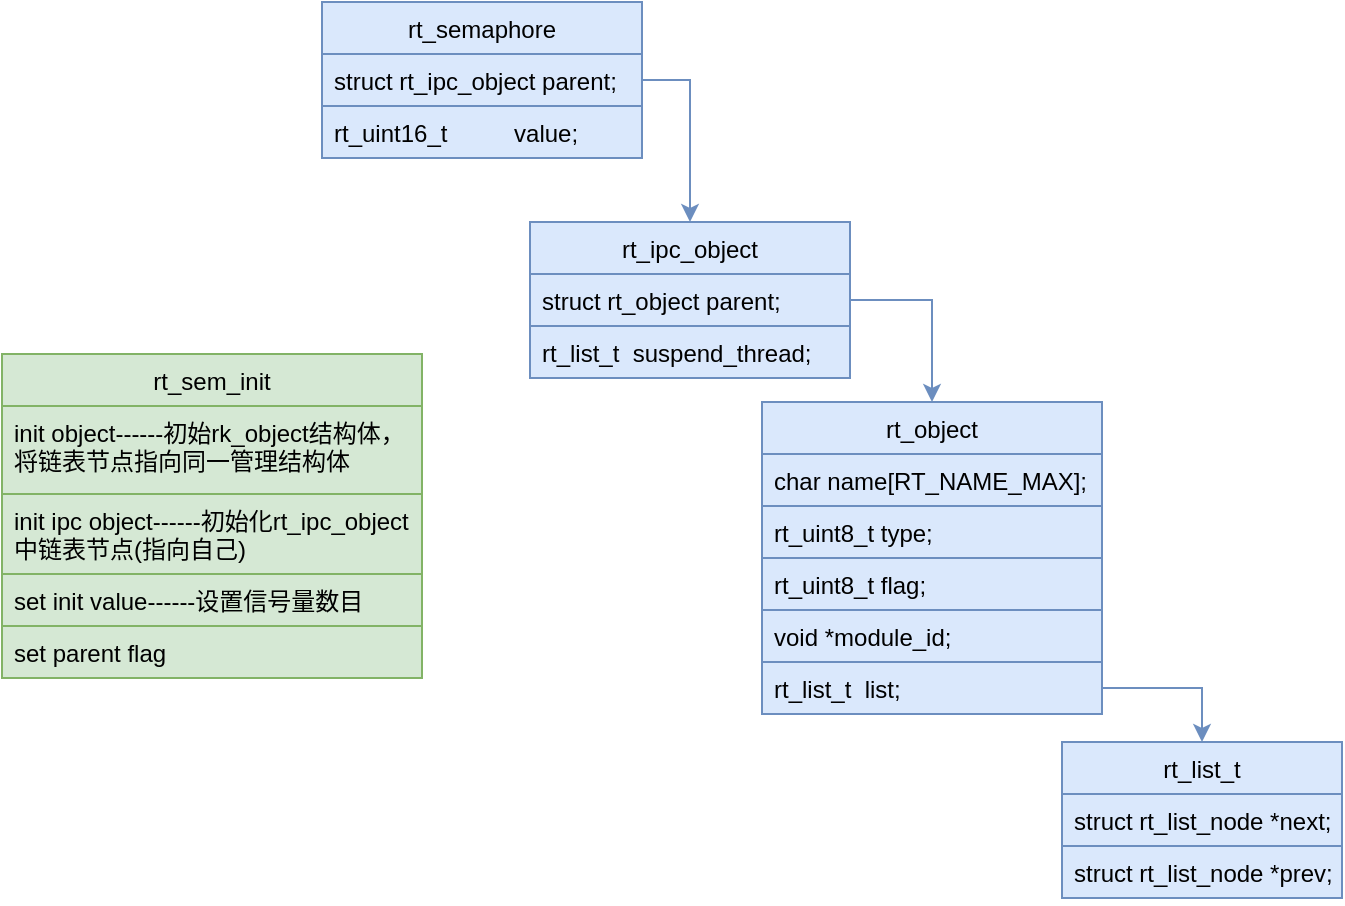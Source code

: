 <mxfile version="15.2.7" type="device"><diagram id="YsnMJl100tNlheSgixNQ" name="第 1 页"><mxGraphModel dx="813" dy="470" grid="1" gridSize="10" guides="1" tooltips="1" connect="1" arrows="1" fold="1" page="1" pageScale="1" pageWidth="827" pageHeight="1169" math="0" shadow="0"><root><mxCell id="0"/><mxCell id="1" parent="0"/><mxCell id="usLynWybRh8DYCc1RJtk-1" value="rt_semaphore" style="swimlane;fontStyle=0;childLayout=stackLayout;horizontal=1;startSize=26;fillColor=#dae8fc;horizontalStack=0;resizeParent=1;resizeParentMax=0;resizeLast=0;collapsible=1;marginBottom=0;strokeColor=#6c8ebf;" vertex="1" parent="1"><mxGeometry x="230" y="240" width="160" height="78" as="geometry"/></mxCell><mxCell id="usLynWybRh8DYCc1RJtk-2" value="struct rt_ipc_object parent;" style="text;strokeColor=#6c8ebf;fillColor=#dae8fc;align=left;verticalAlign=top;spacingLeft=4;spacingRight=4;overflow=hidden;rotatable=0;points=[[0,0.5],[1,0.5]];portConstraint=eastwest;" vertex="1" parent="usLynWybRh8DYCc1RJtk-1"><mxGeometry y="26" width="160" height="26" as="geometry"/></mxCell><mxCell id="usLynWybRh8DYCc1RJtk-3" value="rt_uint16_t          value;" style="text;strokeColor=#6c8ebf;fillColor=#dae8fc;align=left;verticalAlign=top;spacingLeft=4;spacingRight=4;overflow=hidden;rotatable=0;points=[[0,0.5],[1,0.5]];portConstraint=eastwest;" vertex="1" parent="usLynWybRh8DYCc1RJtk-1"><mxGeometry y="52" width="160" height="26" as="geometry"/></mxCell><mxCell id="usLynWybRh8DYCc1RJtk-22" style="edgeStyle=orthogonalEdgeStyle;rounded=0;orthogonalLoop=1;jettySize=auto;html=1;exitX=1;exitY=0.5;exitDx=0;exitDy=0;entryX=0.5;entryY=0;entryDx=0;entryDy=0;fillColor=#dae8fc;strokeColor=#6c8ebf;" edge="1" parent="1" source="usLynWybRh8DYCc1RJtk-5" target="usLynWybRh8DYCc1RJtk-11"><mxGeometry relative="1" as="geometry"/></mxCell><mxCell id="usLynWybRh8DYCc1RJtk-5" value="rt_ipc_object" style="swimlane;fontStyle=0;childLayout=stackLayout;horizontal=1;startSize=26;fillColor=#dae8fc;horizontalStack=0;resizeParent=1;resizeParentMax=0;resizeLast=0;collapsible=1;marginBottom=0;strokeColor=#6c8ebf;" vertex="1" parent="1"><mxGeometry x="334" y="350" width="160" height="78" as="geometry"/></mxCell><mxCell id="usLynWybRh8DYCc1RJtk-6" value="struct rt_object parent;" style="text;strokeColor=#6c8ebf;fillColor=#dae8fc;align=left;verticalAlign=top;spacingLeft=4;spacingRight=4;overflow=hidden;rotatable=0;points=[[0,0.5],[1,0.5]];portConstraint=eastwest;" vertex="1" parent="usLynWybRh8DYCc1RJtk-5"><mxGeometry y="26" width="160" height="26" as="geometry"/></mxCell><mxCell id="usLynWybRh8DYCc1RJtk-7" value="rt_list_t  suspend_thread;" style="text;strokeColor=#6c8ebf;fillColor=#dae8fc;align=left;verticalAlign=top;spacingLeft=4;spacingRight=4;overflow=hidden;rotatable=0;points=[[0,0.5],[1,0.5]];portConstraint=eastwest;" vertex="1" parent="usLynWybRh8DYCc1RJtk-5"><mxGeometry y="52" width="160" height="26" as="geometry"/></mxCell><mxCell id="usLynWybRh8DYCc1RJtk-10" style="edgeStyle=orthogonalEdgeStyle;rounded=0;orthogonalLoop=1;jettySize=auto;html=1;exitX=1;exitY=0.5;exitDx=0;exitDy=0;entryX=0.5;entryY=0;entryDx=0;entryDy=0;fillColor=#dae8fc;strokeColor=#6c8ebf;" edge="1" parent="1" source="usLynWybRh8DYCc1RJtk-2" target="usLynWybRh8DYCc1RJtk-5"><mxGeometry relative="1" as="geometry"/></mxCell><mxCell id="usLynWybRh8DYCc1RJtk-11" value="rt_object" style="swimlane;fontStyle=0;childLayout=stackLayout;horizontal=1;startSize=26;fillColor=#dae8fc;horizontalStack=0;resizeParent=1;resizeParentMax=0;resizeLast=0;collapsible=1;marginBottom=0;strokeColor=#6c8ebf;" vertex="1" parent="1"><mxGeometry x="450" y="440" width="170" height="156" as="geometry"/></mxCell><mxCell id="usLynWybRh8DYCc1RJtk-12" value="char name[RT_NAME_MAX];" style="text;strokeColor=#6c8ebf;fillColor=#dae8fc;align=left;verticalAlign=top;spacingLeft=4;spacingRight=4;overflow=hidden;rotatable=0;points=[[0,0.5],[1,0.5]];portConstraint=eastwest;" vertex="1" parent="usLynWybRh8DYCc1RJtk-11"><mxGeometry y="26" width="170" height="26" as="geometry"/></mxCell><mxCell id="usLynWybRh8DYCc1RJtk-13" value="rt_uint8_t type;" style="text;strokeColor=#6c8ebf;fillColor=#dae8fc;align=left;verticalAlign=top;spacingLeft=4;spacingRight=4;overflow=hidden;rotatable=0;points=[[0,0.5],[1,0.5]];portConstraint=eastwest;" vertex="1" parent="usLynWybRh8DYCc1RJtk-11"><mxGeometry y="52" width="170" height="26" as="geometry"/></mxCell><mxCell id="usLynWybRh8DYCc1RJtk-14" value="rt_uint8_t flag;" style="text;strokeColor=#6c8ebf;fillColor=#dae8fc;align=left;verticalAlign=top;spacingLeft=4;spacingRight=4;overflow=hidden;rotatable=0;points=[[0,0.5],[1,0.5]];portConstraint=eastwest;" vertex="1" parent="usLynWybRh8DYCc1RJtk-11"><mxGeometry y="78" width="170" height="26" as="geometry"/></mxCell><mxCell id="usLynWybRh8DYCc1RJtk-16" value="void *module_id;" style="text;strokeColor=#6c8ebf;fillColor=#dae8fc;align=left;verticalAlign=top;spacingLeft=4;spacingRight=4;overflow=hidden;rotatable=0;points=[[0,0.5],[1,0.5]];portConstraint=eastwest;" vertex="1" parent="usLynWybRh8DYCc1RJtk-11"><mxGeometry y="104" width="170" height="26" as="geometry"/></mxCell><mxCell id="usLynWybRh8DYCc1RJtk-15" value="rt_list_t  list;" style="text;strokeColor=#6c8ebf;fillColor=#dae8fc;align=left;verticalAlign=top;spacingLeft=4;spacingRight=4;overflow=hidden;rotatable=0;points=[[0,0.5],[1,0.5]];portConstraint=eastwest;" vertex="1" parent="usLynWybRh8DYCc1RJtk-11"><mxGeometry y="130" width="170" height="26" as="geometry"/></mxCell><mxCell id="usLynWybRh8DYCc1RJtk-17" value="rt_list_t" style="swimlane;fontStyle=0;childLayout=stackLayout;horizontal=1;startSize=26;fillColor=#dae8fc;horizontalStack=0;resizeParent=1;resizeParentMax=0;resizeLast=0;collapsible=1;marginBottom=0;strokeColor=#6c8ebf;" vertex="1" parent="1"><mxGeometry x="600" y="610" width="140" height="78" as="geometry"/></mxCell><mxCell id="usLynWybRh8DYCc1RJtk-18" value="struct rt_list_node *next;" style="text;strokeColor=#6c8ebf;fillColor=#dae8fc;align=left;verticalAlign=top;spacingLeft=4;spacingRight=4;overflow=hidden;rotatable=0;points=[[0,0.5],[1,0.5]];portConstraint=eastwest;" vertex="1" parent="usLynWybRh8DYCc1RJtk-17"><mxGeometry y="26" width="140" height="26" as="geometry"/></mxCell><mxCell id="usLynWybRh8DYCc1RJtk-19" value="struct rt_list_node *prev;" style="text;strokeColor=#6c8ebf;fillColor=#dae8fc;align=left;verticalAlign=top;spacingLeft=4;spacingRight=4;overflow=hidden;rotatable=0;points=[[0,0.5],[1,0.5]];portConstraint=eastwest;" vertex="1" parent="usLynWybRh8DYCc1RJtk-17"><mxGeometry y="52" width="140" height="26" as="geometry"/></mxCell><mxCell id="usLynWybRh8DYCc1RJtk-21" style="edgeStyle=orthogonalEdgeStyle;rounded=0;orthogonalLoop=1;jettySize=auto;html=1;exitX=1;exitY=0.5;exitDx=0;exitDy=0;entryX=0.5;entryY=0;entryDx=0;entryDy=0;fillColor=#dae8fc;strokeColor=#6c8ebf;" edge="1" parent="1" source="usLynWybRh8DYCc1RJtk-15" target="usLynWybRh8DYCc1RJtk-17"><mxGeometry relative="1" as="geometry"/></mxCell><mxCell id="usLynWybRh8DYCc1RJtk-30" value="rt_sem_init" style="swimlane;fontStyle=0;childLayout=stackLayout;horizontal=1;startSize=26;fillColor=#d5e8d4;horizontalStack=0;resizeParent=1;resizeParentMax=0;resizeLast=0;collapsible=1;marginBottom=0;strokeColor=#82b366;" vertex="1" parent="1"><mxGeometry x="70" y="416" width="210" height="162" as="geometry"/></mxCell><mxCell id="usLynWybRh8DYCc1RJtk-31" value="init object------初始rk_object结构体，&#10;将链表节点指向同一管理结构体" style="text;strokeColor=#82b366;fillColor=#d5e8d4;align=left;verticalAlign=top;spacingLeft=4;spacingRight=4;overflow=hidden;rotatable=0;points=[[0,0.5],[1,0.5]];portConstraint=eastwest;" vertex="1" parent="usLynWybRh8DYCc1RJtk-30"><mxGeometry y="26" width="210" height="44" as="geometry"/></mxCell><mxCell id="usLynWybRh8DYCc1RJtk-32" value="init ipc object------初始化rt_ipc_object&#10;中链表节点(指向自己)" style="text;strokeColor=#82b366;fillColor=#d5e8d4;align=left;verticalAlign=top;spacingLeft=4;spacingRight=4;overflow=hidden;rotatable=0;points=[[0,0.5],[1,0.5]];portConstraint=eastwest;" vertex="1" parent="usLynWybRh8DYCc1RJtk-30"><mxGeometry y="70" width="210" height="40" as="geometry"/></mxCell><mxCell id="usLynWybRh8DYCc1RJtk-33" value="set init value------设置信号量数目" style="text;strokeColor=#82b366;fillColor=#d5e8d4;align=left;verticalAlign=top;spacingLeft=4;spacingRight=4;overflow=hidden;rotatable=0;points=[[0,0.5],[1,0.5]];portConstraint=eastwest;" vertex="1" parent="usLynWybRh8DYCc1RJtk-30"><mxGeometry y="110" width="210" height="26" as="geometry"/></mxCell><mxCell id="usLynWybRh8DYCc1RJtk-34" value="set parent flag" style="text;strokeColor=#82b366;fillColor=#d5e8d4;align=left;verticalAlign=top;spacingLeft=4;spacingRight=4;overflow=hidden;rotatable=0;points=[[0,0.5],[1,0.5]];portConstraint=eastwest;" vertex="1" parent="usLynWybRh8DYCc1RJtk-30"><mxGeometry y="136" width="210" height="26" as="geometry"/></mxCell></root></mxGraphModel></diagram></mxfile>
